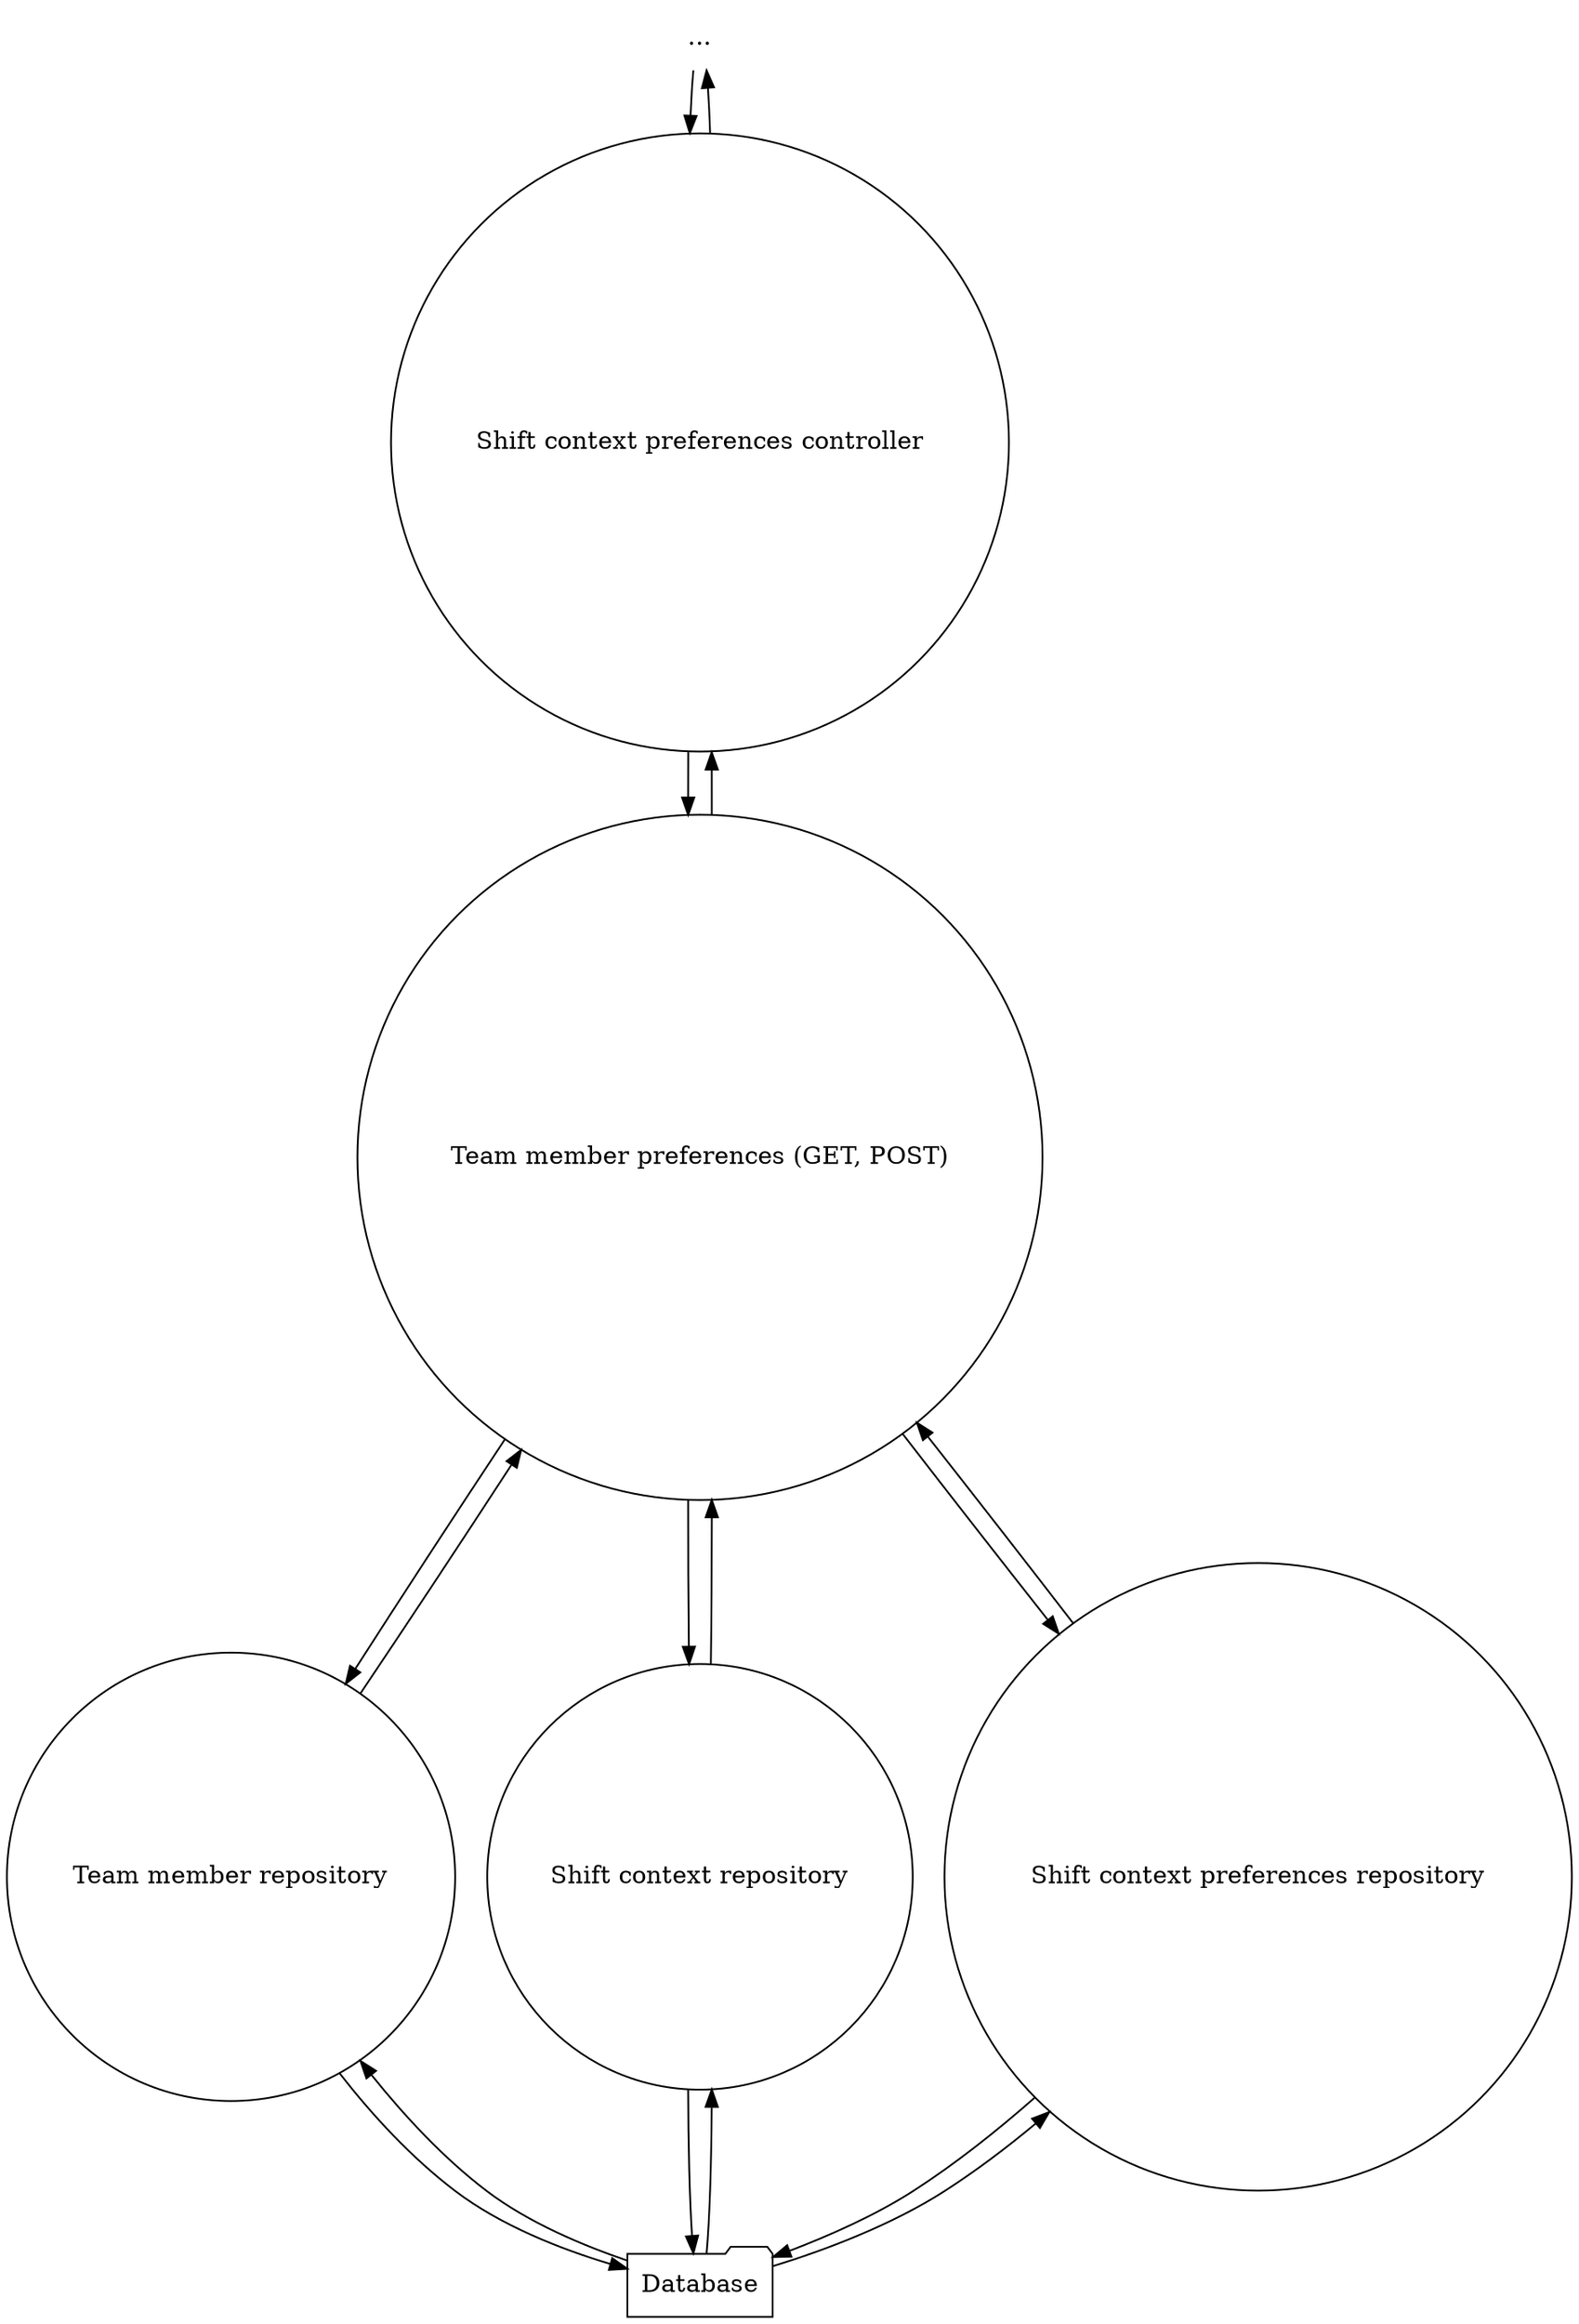 digraph data_flow_diagram {
    node [ shape = circle ]
    
    "..." [ shape = none ]
    
    "..." -> "Shift context preferences controller" -> "..."
    
    "Shift context preferences controller" -> {
        "Team member preferences (GET, POST)"
    } -> "Shift context preferences controller"
    
    subgraph repositories {
        rank = same
        
        "Team member repository"
        "Shift context repository"
        "Shift context preferences repository"
    }
    
    "Team member preferences (GET, POST)" -> {
        "Team member repository"
        "Shift context repository"
        "Shift context preferences repository"
    } -> "Team member preferences (GET, POST)"
    
    Database [ shape = folder ]
    
    Database -> {
        "Team member repository"
        "Shift context repository"
        "Shift context preferences repository"
    } -> Database
}
